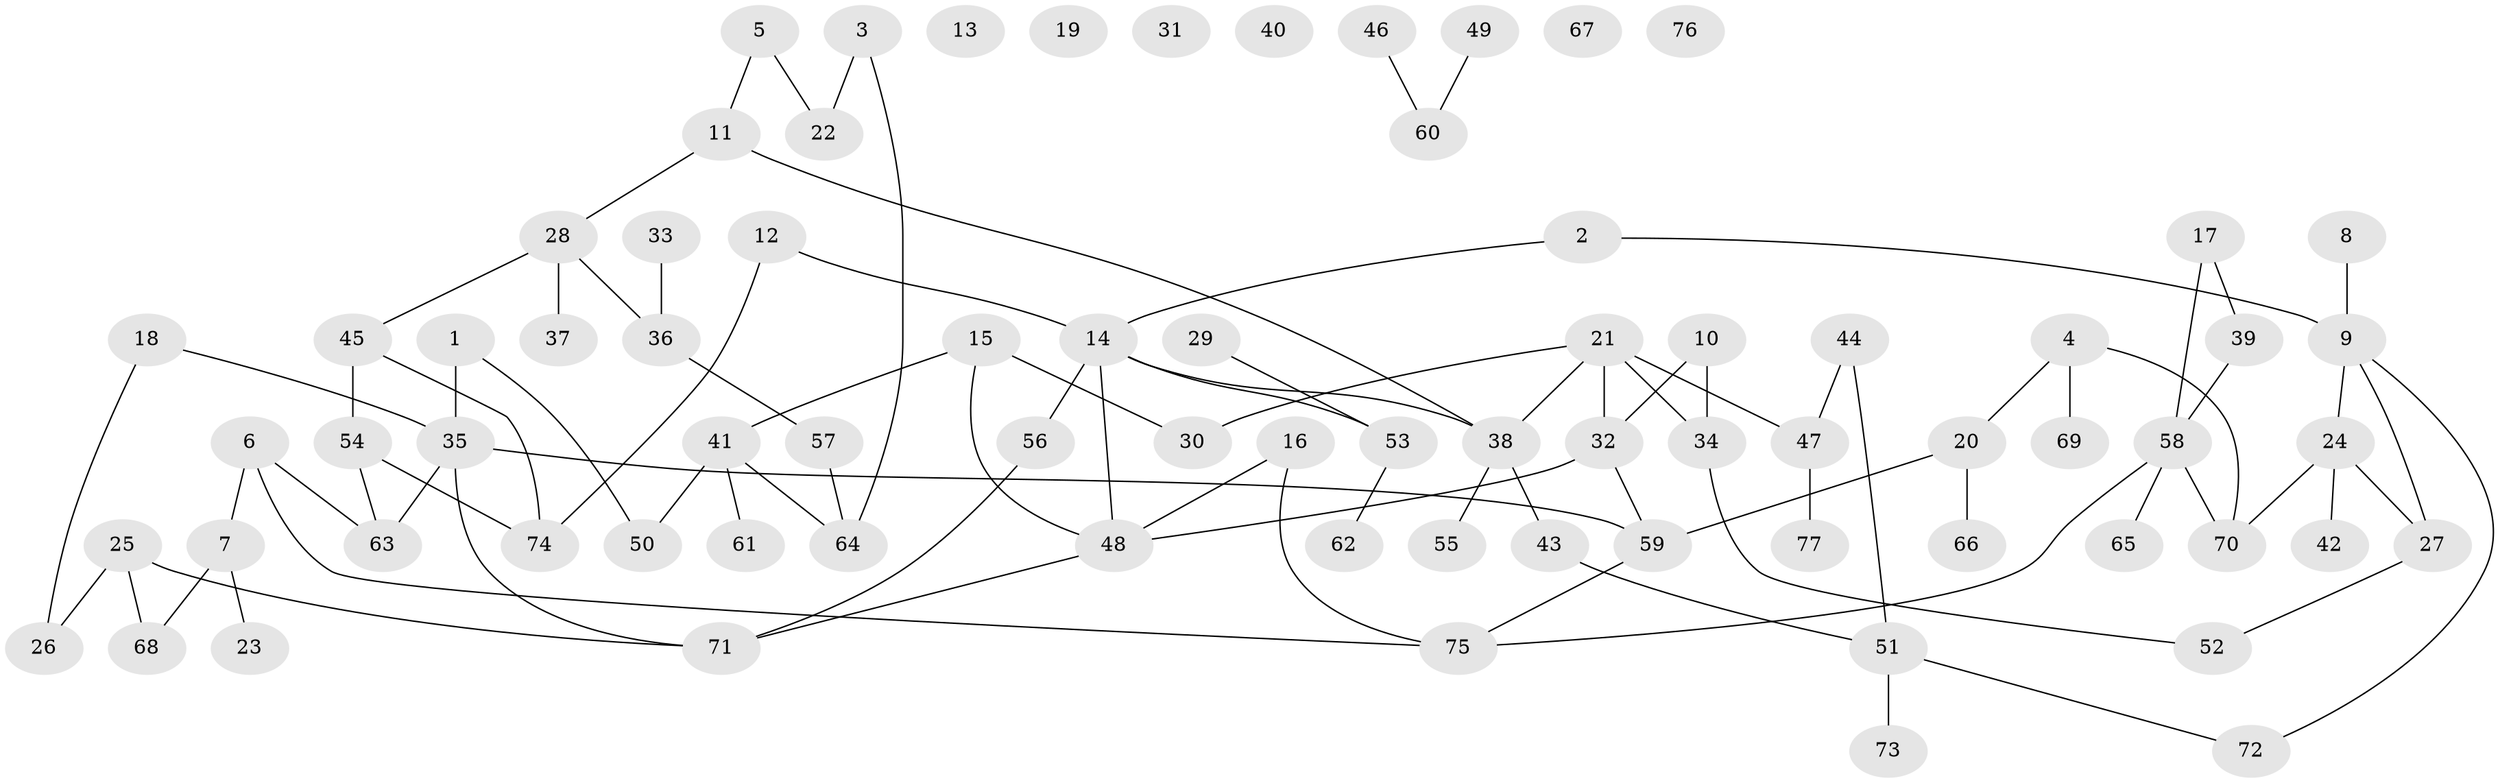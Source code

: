 // Generated by graph-tools (version 1.1) at 2025/13/03/09/25 04:13:13]
// undirected, 77 vertices, 91 edges
graph export_dot {
graph [start="1"]
  node [color=gray90,style=filled];
  1;
  2;
  3;
  4;
  5;
  6;
  7;
  8;
  9;
  10;
  11;
  12;
  13;
  14;
  15;
  16;
  17;
  18;
  19;
  20;
  21;
  22;
  23;
  24;
  25;
  26;
  27;
  28;
  29;
  30;
  31;
  32;
  33;
  34;
  35;
  36;
  37;
  38;
  39;
  40;
  41;
  42;
  43;
  44;
  45;
  46;
  47;
  48;
  49;
  50;
  51;
  52;
  53;
  54;
  55;
  56;
  57;
  58;
  59;
  60;
  61;
  62;
  63;
  64;
  65;
  66;
  67;
  68;
  69;
  70;
  71;
  72;
  73;
  74;
  75;
  76;
  77;
  1 -- 35;
  1 -- 50;
  2 -- 9;
  2 -- 14;
  3 -- 22;
  3 -- 64;
  4 -- 20;
  4 -- 69;
  4 -- 70;
  5 -- 11;
  5 -- 22;
  6 -- 7;
  6 -- 63;
  6 -- 75;
  7 -- 23;
  7 -- 68;
  8 -- 9;
  9 -- 24;
  9 -- 27;
  9 -- 72;
  10 -- 32;
  10 -- 34;
  11 -- 28;
  11 -- 38;
  12 -- 14;
  12 -- 74;
  14 -- 38;
  14 -- 48;
  14 -- 53;
  14 -- 56;
  15 -- 30;
  15 -- 41;
  15 -- 48;
  16 -- 48;
  16 -- 75;
  17 -- 39;
  17 -- 58;
  18 -- 26;
  18 -- 35;
  20 -- 59;
  20 -- 66;
  21 -- 30;
  21 -- 32;
  21 -- 34;
  21 -- 38;
  21 -- 47;
  24 -- 27;
  24 -- 42;
  24 -- 70;
  25 -- 26;
  25 -- 68;
  25 -- 71;
  27 -- 52;
  28 -- 36;
  28 -- 37;
  28 -- 45;
  29 -- 53;
  32 -- 48;
  32 -- 59;
  33 -- 36;
  34 -- 52;
  35 -- 59;
  35 -- 63;
  35 -- 71;
  36 -- 57;
  38 -- 43;
  38 -- 55;
  39 -- 58;
  41 -- 50;
  41 -- 61;
  41 -- 64;
  43 -- 51;
  44 -- 47;
  44 -- 51;
  45 -- 54;
  45 -- 74;
  46 -- 60;
  47 -- 77;
  48 -- 71;
  49 -- 60;
  51 -- 72;
  51 -- 73;
  53 -- 62;
  54 -- 63;
  54 -- 74;
  56 -- 71;
  57 -- 64;
  58 -- 65;
  58 -- 70;
  58 -- 75;
  59 -- 75;
}

